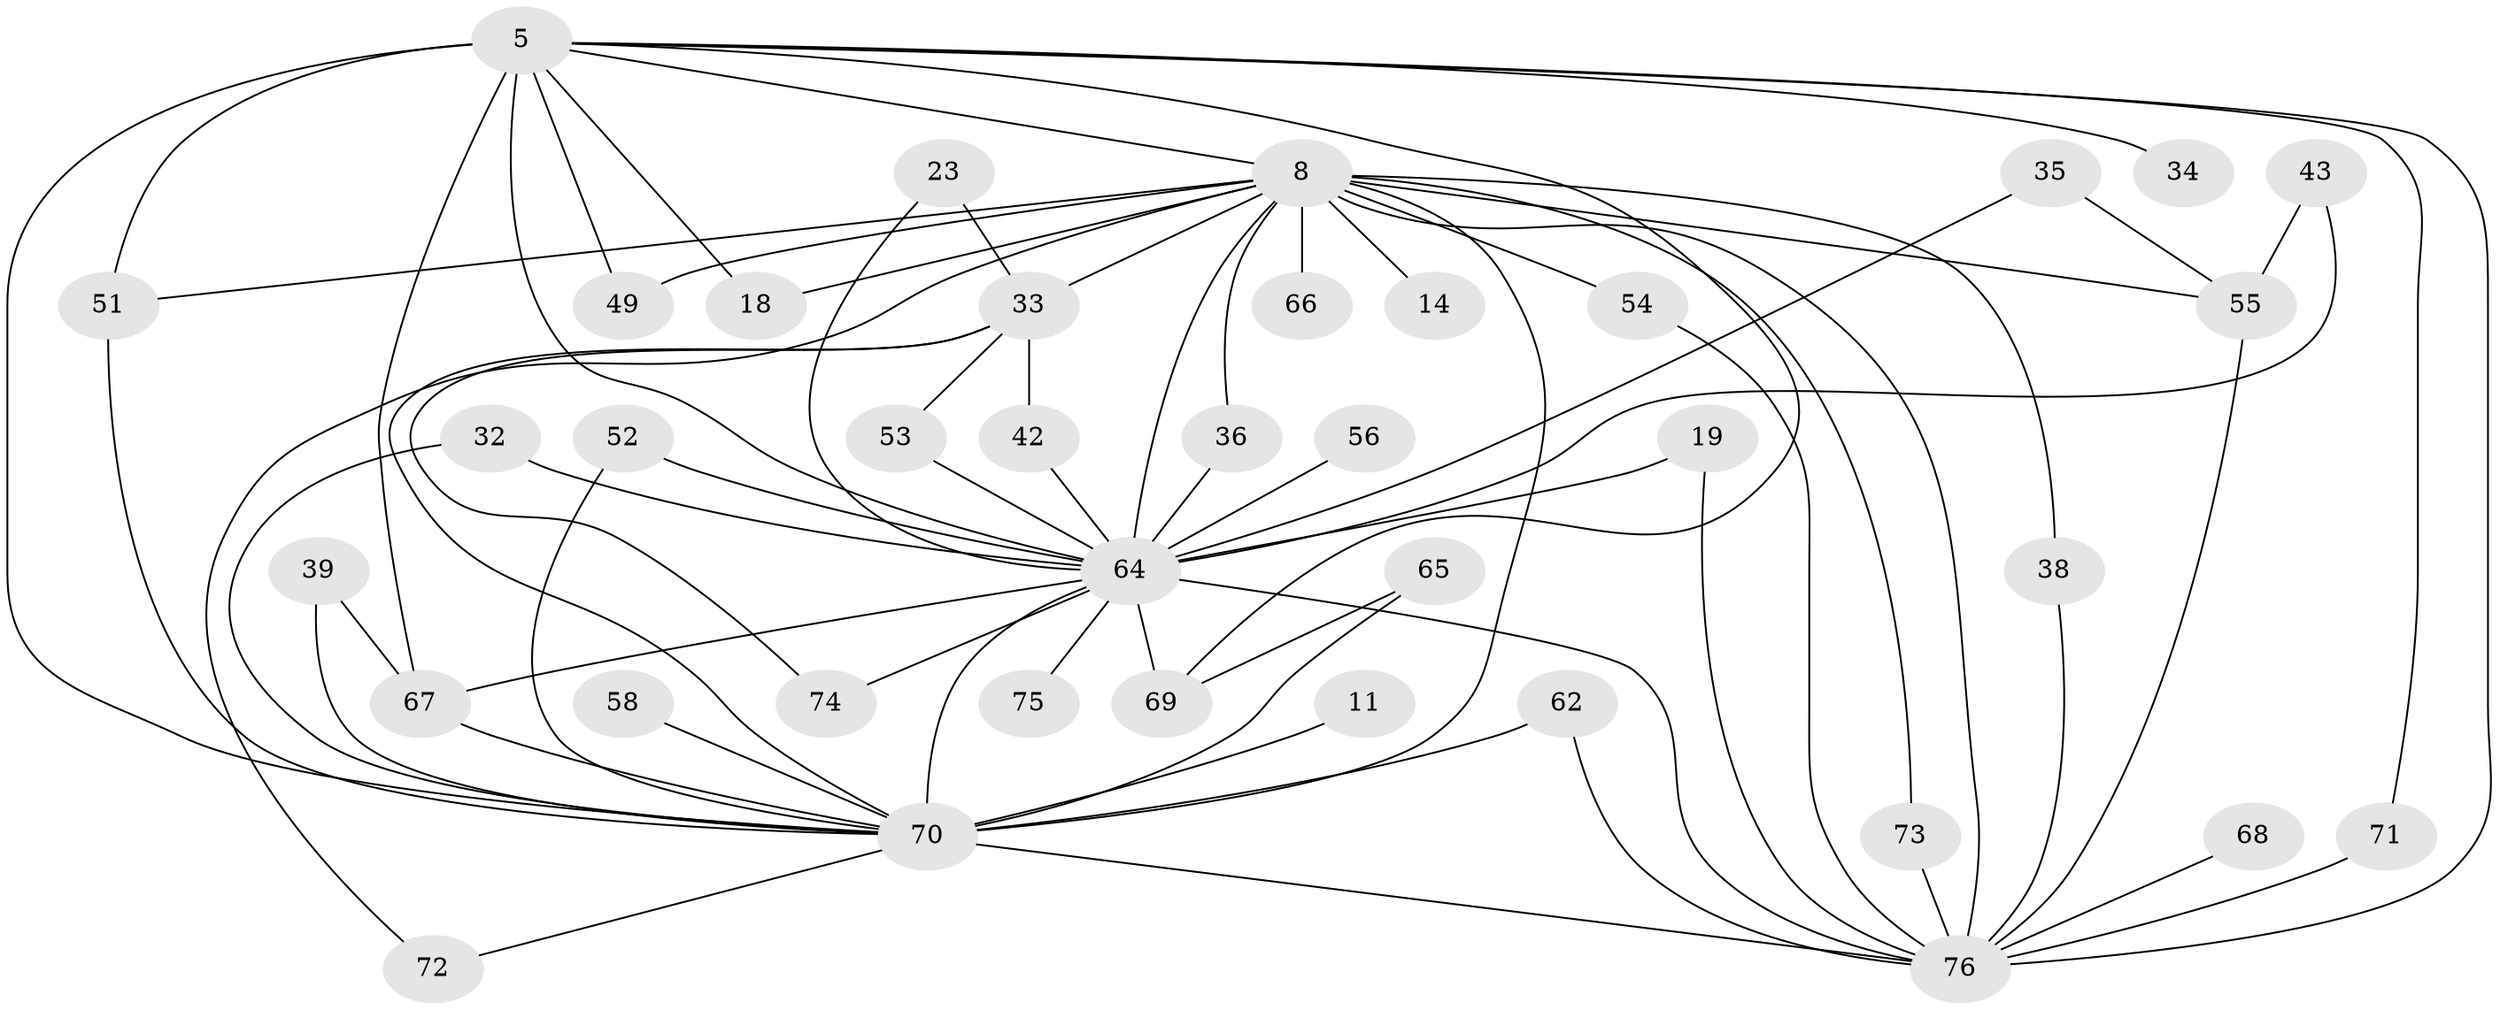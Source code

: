 // original degree distribution, {15: 0.039473684210526314, 16: 0.02631578947368421, 21: 0.013157894736842105, 17: 0.039473684210526314, 25: 0.013157894736842105, 2: 0.5526315789473685, 4: 0.14473684210526316, 8: 0.013157894736842105, 3: 0.13157894736842105, 7: 0.02631578947368421}
// Generated by graph-tools (version 1.1) at 2025/45/03/09/25 04:45:33]
// undirected, 38 vertices, 70 edges
graph export_dot {
graph [start="1"]
  node [color=gray90,style=filled];
  5 [super="+1"];
  8 [super="+3"];
  11;
  14;
  18;
  19;
  23;
  32;
  33 [super="+15+21"];
  34;
  35;
  36;
  38;
  39;
  42;
  43;
  49;
  51 [super="+47+37"];
  52;
  53;
  54 [super="+26"];
  55 [super="+30"];
  56;
  58;
  62 [super="+60"];
  64 [super="+41+45+31+7"];
  65;
  66;
  67 [super="+63"];
  68 [super="+20"];
  69 [super="+25"];
  70 [super="+61+10"];
  71;
  72;
  73;
  74;
  75;
  76 [super="+50+9"];
  5 -- 8 [weight=4];
  5 -- 34 [weight=2];
  5 -- 49;
  5 -- 71;
  5 -- 18;
  5 -- 69;
  5 -- 64 [weight=4];
  5 -- 67 [weight=3];
  5 -- 70 [weight=6];
  5 -- 76 [weight=4];
  5 -- 51 [weight=2];
  8 -- 14 [weight=2];
  8 -- 18;
  8 -- 33 [weight=3];
  8 -- 54 [weight=3];
  8 -- 64 [weight=7];
  8 -- 66 [weight=2];
  8 -- 70 [weight=7];
  8 -- 73;
  8 -- 72;
  8 -- 36;
  8 -- 38;
  8 -- 49;
  8 -- 55 [weight=3];
  8 -- 51 [weight=2];
  8 -- 76 [weight=4];
  11 -- 70 [weight=2];
  19 -- 64;
  19 -- 76;
  23 -- 33;
  23 -- 64;
  32 -- 64;
  32 -- 70;
  33 -- 42;
  33 -- 74;
  33 -- 53;
  33 -- 70;
  35 -- 55;
  35 -- 64;
  36 -- 64;
  38 -- 76;
  39 -- 67;
  39 -- 70;
  42 -- 64;
  43 -- 55;
  43 -- 64;
  51 -- 70;
  52 -- 64 [weight=2];
  52 -- 70;
  53 -- 64;
  54 -- 76;
  55 -- 76;
  56 -- 64 [weight=2];
  58 -- 70 [weight=2];
  62 -- 70 [weight=3];
  62 -- 76 [weight=2];
  64 -- 74;
  64 -- 75 [weight=2];
  64 -- 67 [weight=3];
  64 -- 69 [weight=2];
  64 -- 76 [weight=6];
  64 -- 70 [weight=4];
  65 -- 69;
  65 -- 70;
  67 -- 70;
  68 -- 76 [weight=4];
  70 -- 72;
  70 -- 76 [weight=4];
  71 -- 76;
  73 -- 76;
}
